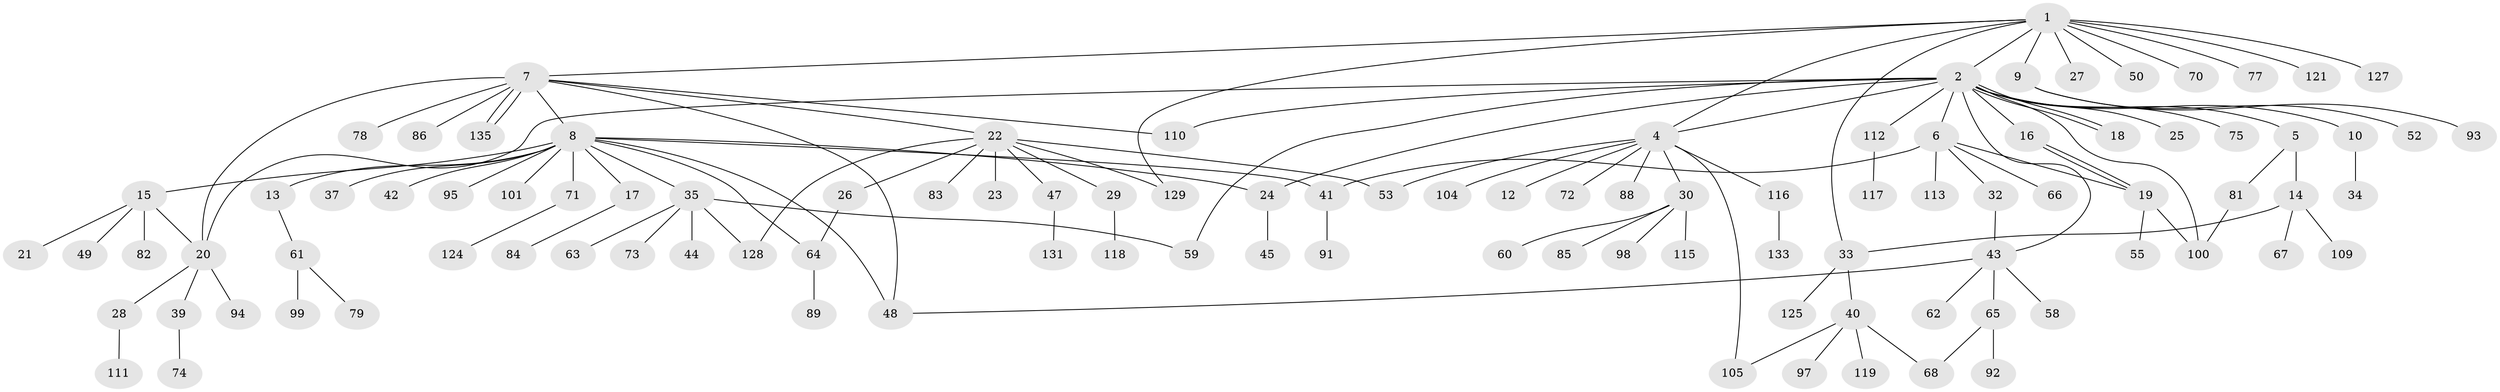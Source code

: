 // original degree distribution, {7: 0.029411764705882353, 18: 0.007352941176470588, 11: 0.007352941176470588, 4: 0.029411764705882353, 9: 0.014705882352941176, 13: 0.007352941176470588, 3: 0.09558823529411764, 1: 0.5441176470588235, 2: 0.20588235294117646, 5: 0.03676470588235294, 6: 0.022058823529411766}
// Generated by graph-tools (version 1.1) at 2025/41/03/06/25 10:41:47]
// undirected, 106 vertices, 128 edges
graph export_dot {
graph [start="1"]
  node [color=gray90,style=filled];
  1 [super="+3"];
  2 [super="+80"];
  4 [super="+90"];
  5 [super="+69"];
  6 [super="+54"];
  7 [super="+46"];
  8 [super="+36"];
  9 [super="+11"];
  10 [super="+106"];
  12;
  13;
  14 [super="+114"];
  15 [super="+102"];
  16;
  17;
  18;
  19 [super="+96"];
  20 [super="+57"];
  21;
  22 [super="+38"];
  23;
  24;
  25;
  26;
  27;
  28;
  29 [super="+76"];
  30 [super="+31"];
  32 [super="+134"];
  33 [super="+123"];
  34;
  35 [super="+130"];
  37;
  39;
  40 [super="+51"];
  41;
  42;
  43 [super="+56"];
  44 [super="+108"];
  45;
  47;
  48 [super="+87"];
  49 [super="+103"];
  50;
  52;
  53;
  55;
  58 [super="+120"];
  59;
  60;
  61 [super="+132"];
  62;
  63;
  64 [super="+107"];
  65 [super="+136"];
  66;
  67;
  68;
  70;
  71;
  72;
  73;
  74;
  75;
  77;
  78;
  79;
  81;
  82;
  83;
  84;
  85;
  86;
  88;
  89;
  91;
  92;
  93;
  94;
  95;
  97;
  98;
  99;
  100;
  101;
  104;
  105 [super="+122"];
  109 [super="+126"];
  110;
  111;
  112;
  113;
  115;
  116;
  117;
  118;
  119;
  121;
  124;
  125;
  127;
  128;
  129;
  131;
  133;
  135;
  1 -- 2;
  1 -- 4;
  1 -- 33;
  1 -- 50;
  1 -- 70;
  1 -- 129;
  1 -- 121;
  1 -- 7;
  1 -- 9;
  1 -- 27;
  1 -- 77;
  1 -- 127;
  2 -- 4;
  2 -- 5;
  2 -- 6;
  2 -- 10;
  2 -- 16;
  2 -- 18;
  2 -- 18;
  2 -- 20;
  2 -- 24;
  2 -- 25;
  2 -- 43;
  2 -- 59;
  2 -- 75;
  2 -- 100;
  2 -- 110;
  2 -- 112;
  4 -- 12;
  4 -- 30;
  4 -- 53;
  4 -- 72;
  4 -- 88;
  4 -- 104;
  4 -- 105;
  4 -- 116;
  5 -- 14;
  5 -- 81;
  6 -- 19;
  6 -- 32;
  6 -- 41;
  6 -- 66;
  6 -- 113;
  7 -- 8;
  7 -- 20;
  7 -- 22;
  7 -- 48;
  7 -- 78;
  7 -- 135;
  7 -- 135;
  7 -- 86;
  7 -- 110;
  8 -- 13;
  8 -- 15;
  8 -- 17;
  8 -- 24;
  8 -- 35;
  8 -- 37;
  8 -- 41;
  8 -- 42;
  8 -- 71;
  8 -- 95;
  8 -- 101;
  8 -- 48;
  8 -- 64;
  9 -- 52;
  9 -- 93;
  10 -- 34;
  13 -- 61;
  14 -- 33;
  14 -- 67;
  14 -- 109;
  15 -- 20;
  15 -- 21;
  15 -- 49;
  15 -- 82;
  16 -- 19;
  16 -- 19;
  17 -- 84;
  19 -- 55;
  19 -- 100;
  20 -- 28;
  20 -- 39;
  20 -- 94;
  22 -- 23;
  22 -- 26;
  22 -- 29;
  22 -- 47;
  22 -- 53;
  22 -- 128;
  22 -- 129;
  22 -- 83;
  24 -- 45;
  26 -- 64;
  28 -- 111;
  29 -- 118;
  30 -- 60;
  30 -- 85;
  30 -- 98;
  30 -- 115;
  32 -- 43;
  33 -- 40;
  33 -- 125;
  35 -- 44;
  35 -- 63;
  35 -- 73;
  35 -- 128;
  35 -- 59;
  39 -- 74;
  40 -- 68;
  40 -- 97;
  40 -- 105;
  40 -- 119;
  41 -- 91;
  43 -- 48;
  43 -- 58;
  43 -- 62;
  43 -- 65;
  47 -- 131;
  61 -- 79;
  61 -- 99;
  64 -- 89;
  65 -- 92;
  65 -- 68;
  71 -- 124;
  81 -- 100;
  112 -- 117;
  116 -- 133;
}
